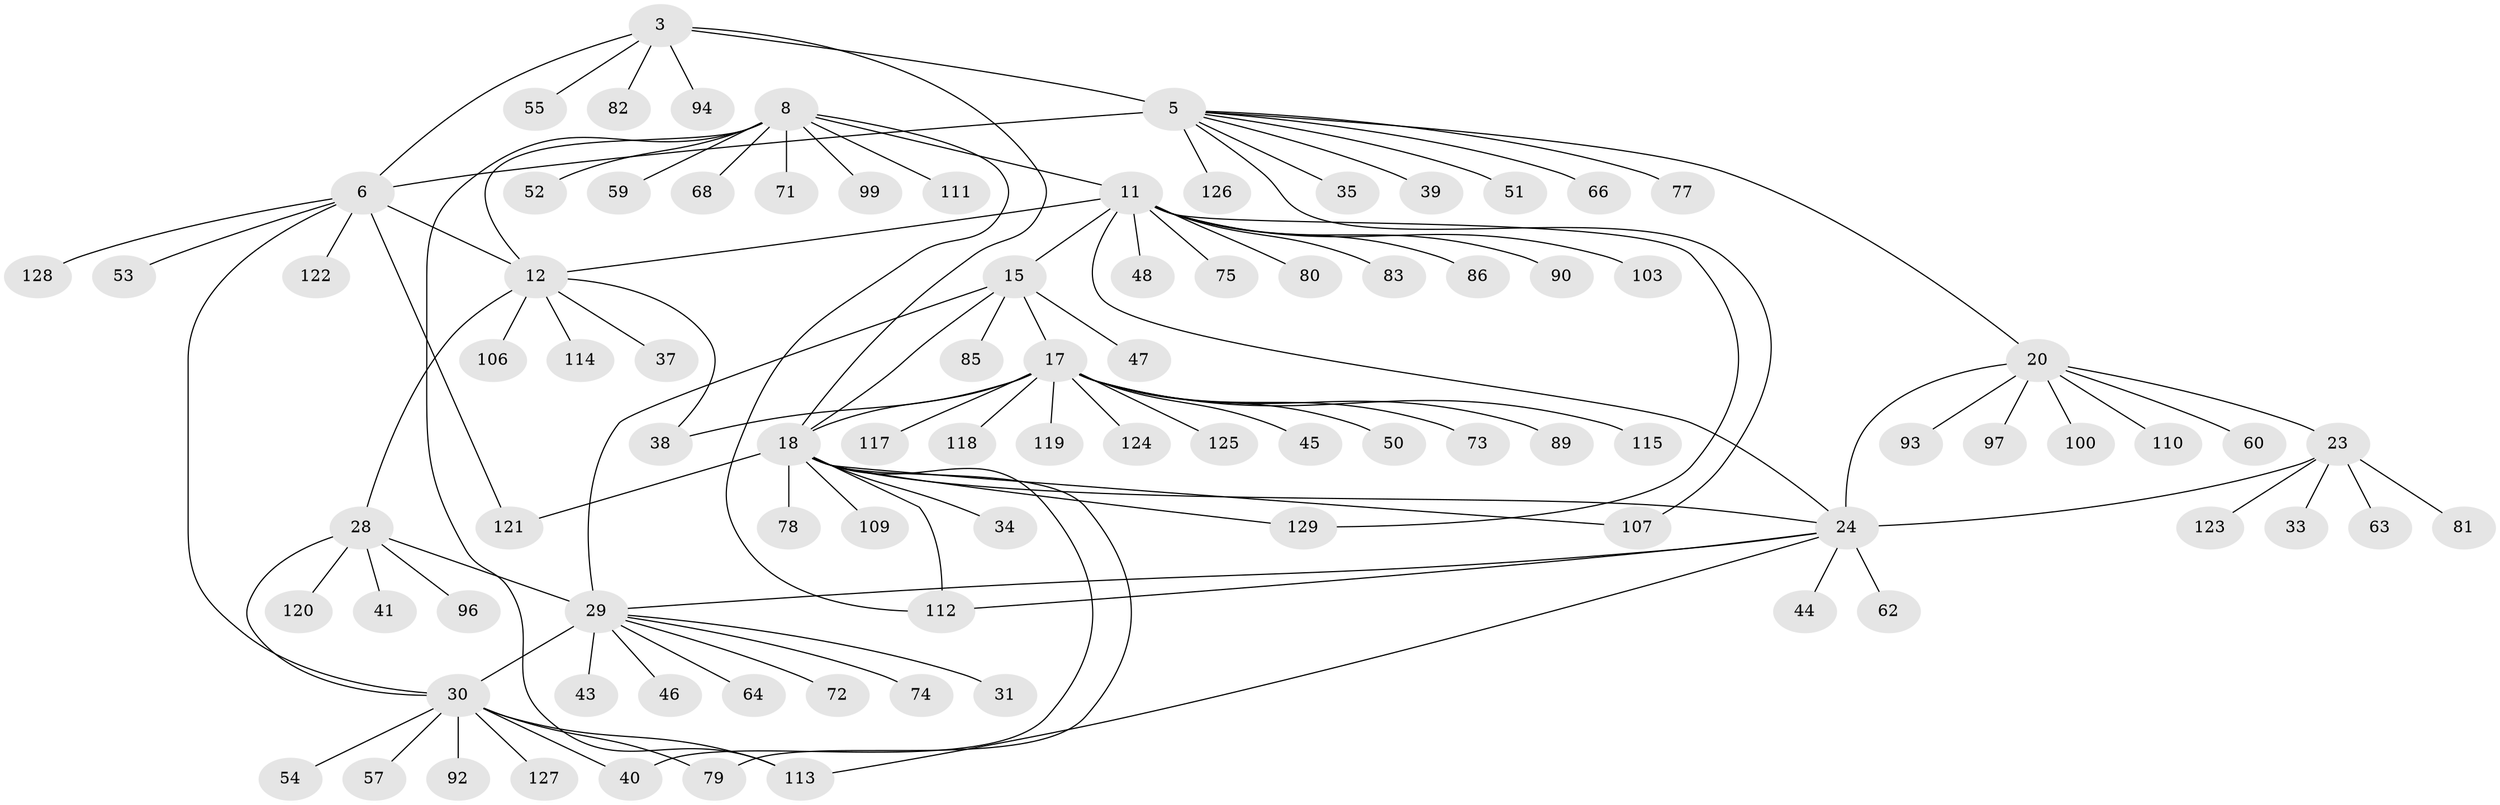 // original degree distribution, {7: 0.06976744186046512, 8: 0.05426356589147287, 9: 0.046511627906976744, 10: 0.03875968992248062, 5: 0.015503875968992248, 11: 0.007751937984496124, 16: 0.007751937984496124, 1: 0.5736434108527132, 2: 0.14728682170542637, 3: 0.031007751937984496, 4: 0.007751937984496124}
// Generated by graph-tools (version 1.1) at 2025/57/03/04/25 21:57:22]
// undirected, 90 vertices, 110 edges
graph export_dot {
graph [start="1"]
  node [color=gray90,style=filled];
  3 [super="+1"];
  5 [super="+4"];
  6 [super="+2"];
  8 [super="+7"];
  11 [super="+9"];
  12 [super="+10"];
  15 [super="+13+14"];
  17 [super="+16"];
  18;
  20 [super="+19"];
  23 [super="+22"];
  24 [super="+21"];
  28 [super="+27"];
  29 [super="+25"];
  30 [super="+26"];
  31;
  33;
  34;
  35;
  37;
  38;
  39;
  40;
  41;
  43;
  44;
  45;
  46;
  47 [super="+32"];
  48;
  50;
  51 [super="+49"];
  52;
  53;
  54;
  55;
  57;
  59;
  60;
  62;
  63;
  64;
  66 [super="+36"];
  68;
  71;
  72;
  73;
  74;
  75;
  77;
  78;
  79 [super="+70"];
  80;
  81;
  82;
  83;
  85;
  86;
  89 [super="+76"];
  90;
  92;
  93 [super="+61"];
  94;
  96;
  97;
  99;
  100;
  103;
  106;
  107;
  109;
  110 [super="+91"];
  111;
  112 [super="+88+101"];
  113 [super="+104"];
  114 [super="+105"];
  115;
  117;
  118;
  119;
  120;
  121 [super="+116"];
  122;
  123;
  124 [super="+87"];
  125;
  126 [super="+102"];
  127;
  128;
  129;
  3 -- 5 [weight=4];
  3 -- 6 [weight=4];
  3 -- 18;
  3 -- 55;
  3 -- 82;
  3 -- 94;
  5 -- 6 [weight=4];
  5 -- 20;
  5 -- 39;
  5 -- 77;
  5 -- 107;
  5 -- 35;
  5 -- 66;
  5 -- 51;
  5 -- 126;
  6 -- 53;
  6 -- 122;
  6 -- 12;
  6 -- 128;
  6 -- 30;
  6 -- 121;
  8 -- 11 [weight=4];
  8 -- 12 [weight=4];
  8 -- 52;
  8 -- 59;
  8 -- 99;
  8 -- 68;
  8 -- 71;
  8 -- 111;
  8 -- 112;
  8 -- 113;
  11 -- 12 [weight=4];
  11 -- 80;
  11 -- 83;
  11 -- 90;
  11 -- 103;
  11 -- 15;
  11 -- 129;
  11 -- 75;
  11 -- 48;
  11 -- 86;
  11 -- 24;
  12 -- 28;
  12 -- 37;
  12 -- 106;
  12 -- 38;
  12 -- 114;
  15 -- 17 [weight=6];
  15 -- 18 [weight=3];
  15 -- 85;
  15 -- 29;
  15 -- 47;
  17 -- 18 [weight=2];
  17 -- 38;
  17 -- 73;
  17 -- 119;
  17 -- 125;
  17 -- 45;
  17 -- 50;
  17 -- 115;
  17 -- 117;
  17 -- 118;
  17 -- 89;
  17 -- 124;
  18 -- 24;
  18 -- 34;
  18 -- 40;
  18 -- 78;
  18 -- 107;
  18 -- 109;
  18 -- 129;
  18 -- 79;
  18 -- 112;
  18 -- 121;
  20 -- 23 [weight=4];
  20 -- 24 [weight=4];
  20 -- 100;
  20 -- 97;
  20 -- 60;
  20 -- 93;
  20 -- 110;
  23 -- 24 [weight=4];
  23 -- 33;
  23 -- 81;
  23 -- 123;
  23 -- 63;
  24 -- 29;
  24 -- 44;
  24 -- 62;
  24 -- 112;
  24 -- 113;
  28 -- 29 [weight=4];
  28 -- 30 [weight=4];
  28 -- 96;
  28 -- 120;
  28 -- 41;
  29 -- 30 [weight=4];
  29 -- 43;
  29 -- 72;
  29 -- 64;
  29 -- 74;
  29 -- 46;
  29 -- 31;
  30 -- 92;
  30 -- 127;
  30 -- 40;
  30 -- 54;
  30 -- 57;
  30 -- 79;
  30 -- 113;
}

